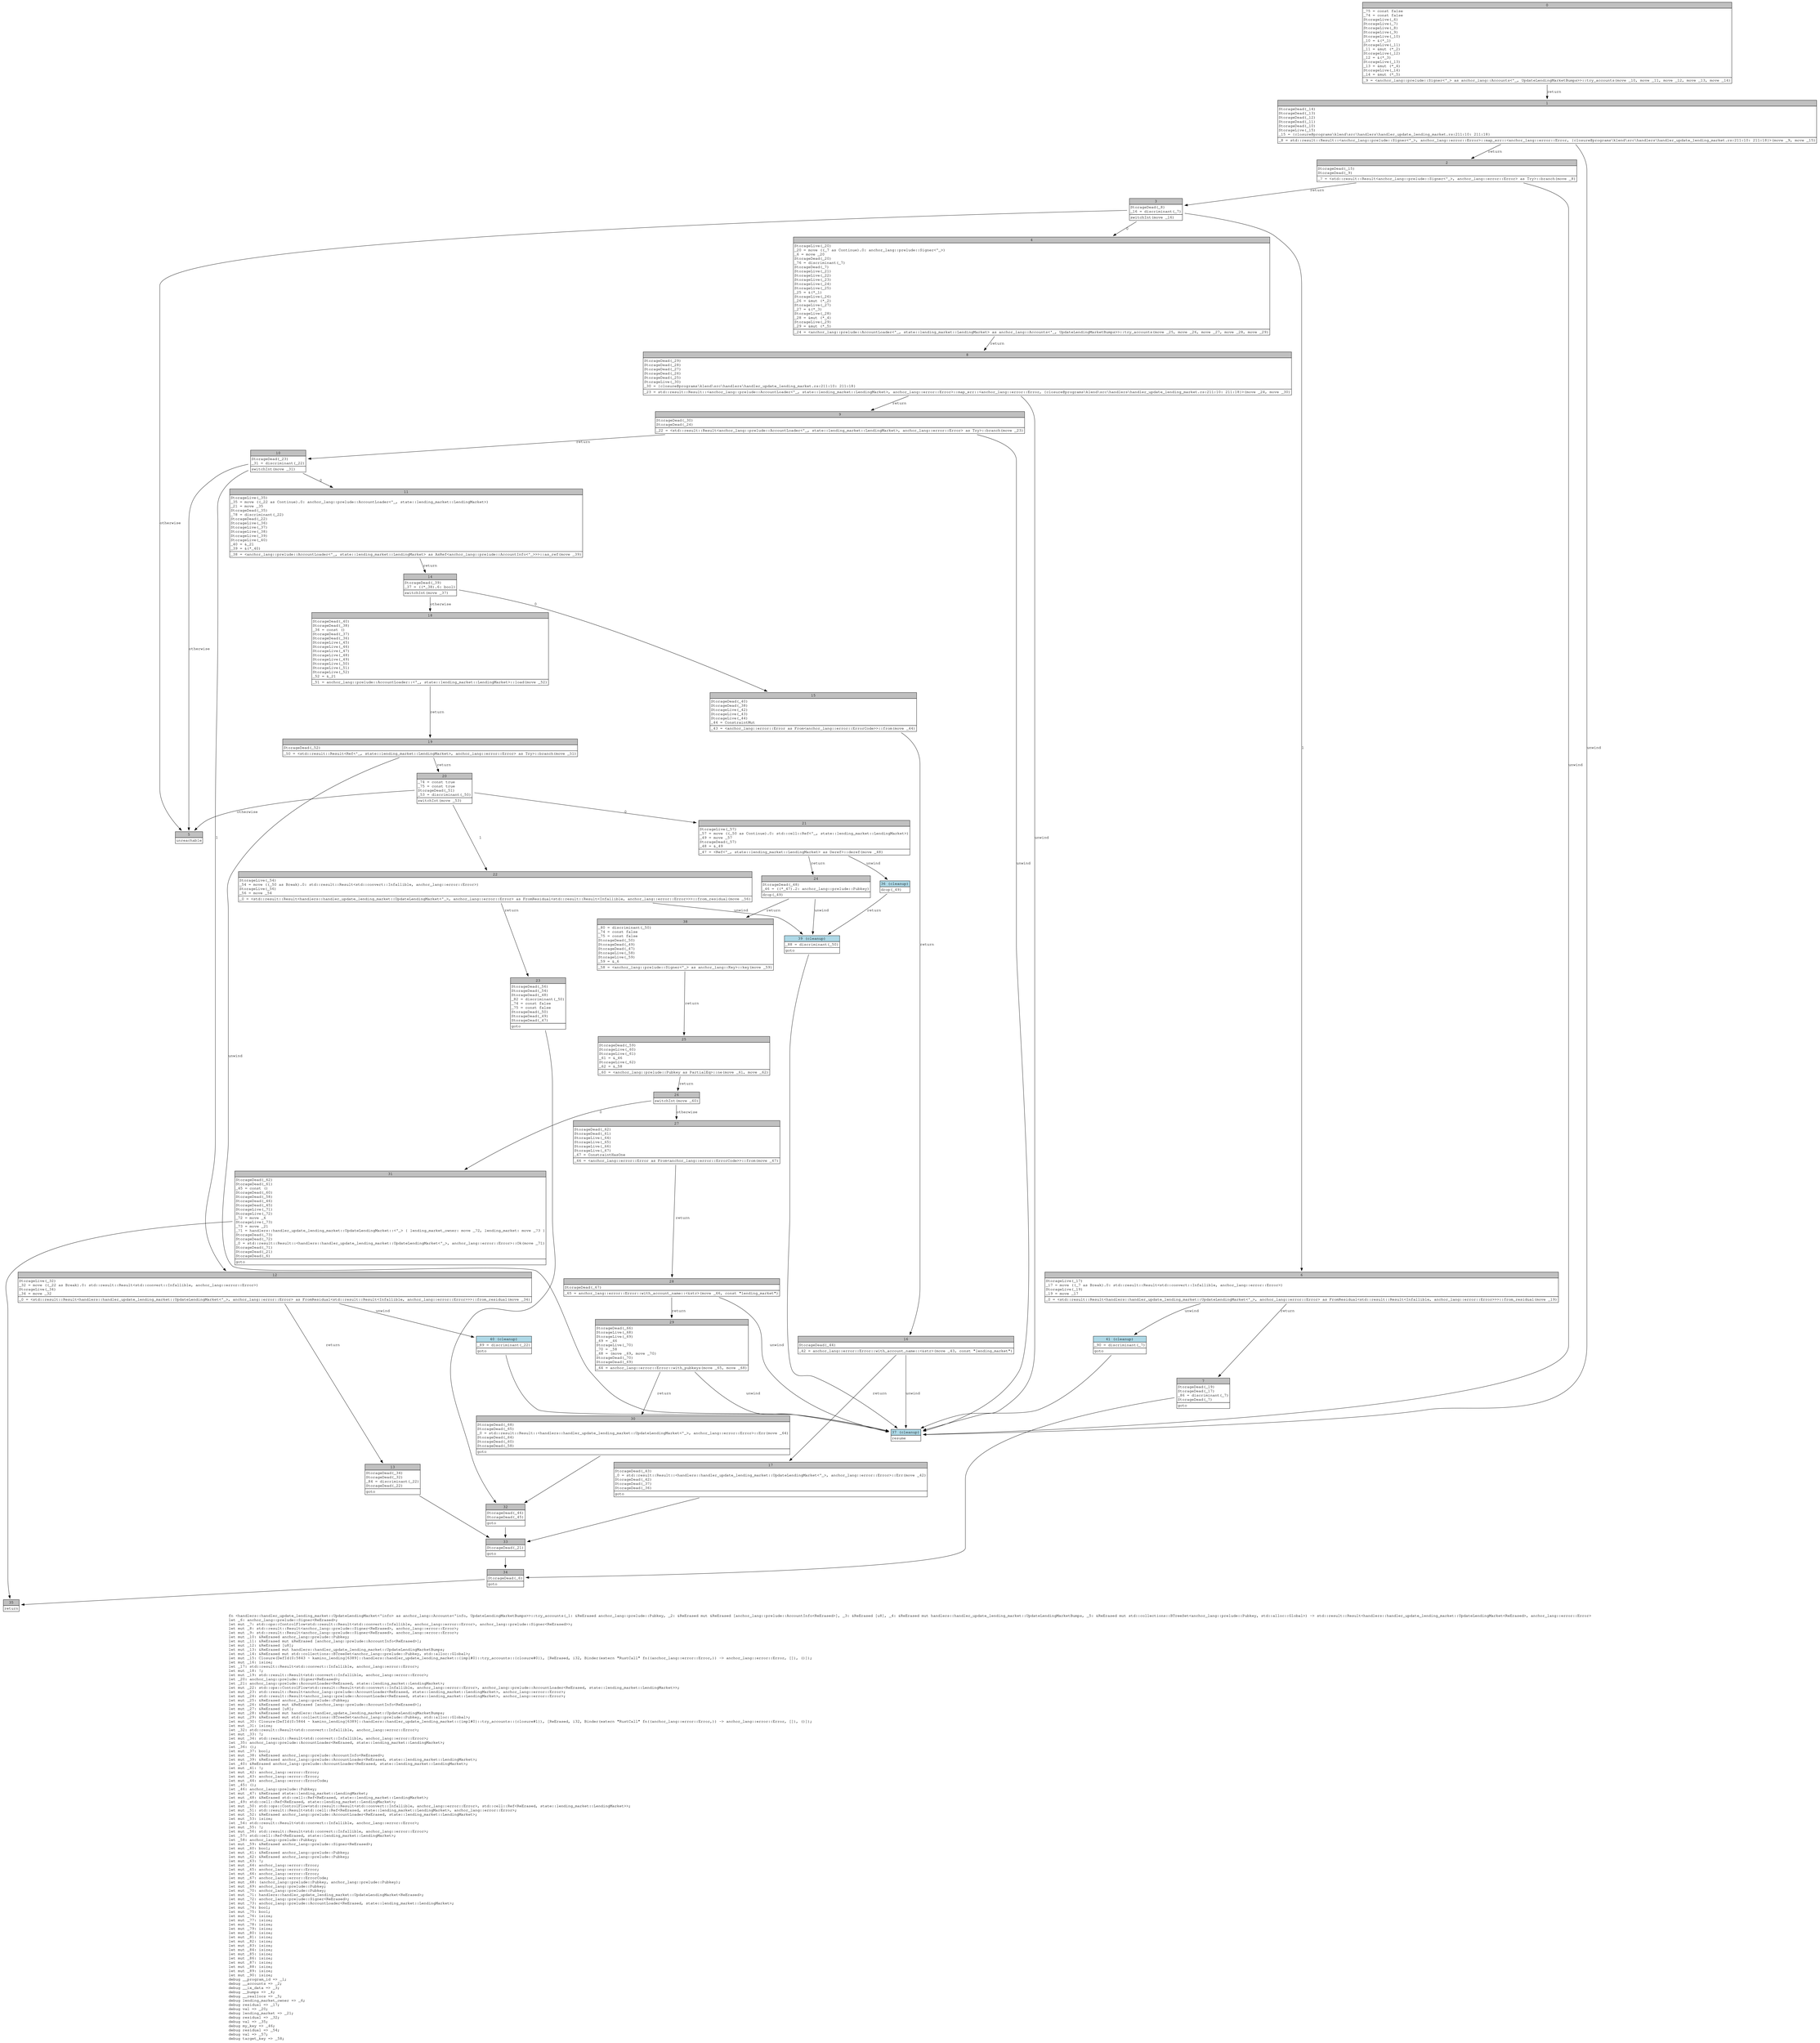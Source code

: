 digraph Mir_0_5842 {
    graph [fontname="Courier, monospace"];
    node [fontname="Courier, monospace"];
    edge [fontname="Courier, monospace"];
    label=<fn &lt;handlers::handler_update_lending_market::UpdateLendingMarket&lt;'info&gt; as anchor_lang::Accounts&lt;'info, UpdateLendingMarketBumps&gt;&gt;::try_accounts(_1: &amp;ReErased anchor_lang::prelude::Pubkey, _2: &amp;ReErased mut &amp;ReErased [anchor_lang::prelude::AccountInfo&lt;ReErased&gt;], _3: &amp;ReErased [u8], _4: &amp;ReErased mut handlers::handler_update_lending_market::UpdateLendingMarketBumps, _5: &amp;ReErased mut std::collections::BTreeSet&lt;anchor_lang::prelude::Pubkey, std::alloc::Global&gt;) -&gt; std::result::Result&lt;handlers::handler_update_lending_market::UpdateLendingMarket&lt;ReErased&gt;, anchor_lang::error::Error&gt;<br align="left"/>let _6: anchor_lang::prelude::Signer&lt;ReErased&gt;;<br align="left"/>let mut _7: std::ops::ControlFlow&lt;std::result::Result&lt;std::convert::Infallible, anchor_lang::error::Error&gt;, anchor_lang::prelude::Signer&lt;ReErased&gt;&gt;;<br align="left"/>let mut _8: std::result::Result&lt;anchor_lang::prelude::Signer&lt;ReErased&gt;, anchor_lang::error::Error&gt;;<br align="left"/>let mut _9: std::result::Result&lt;anchor_lang::prelude::Signer&lt;ReErased&gt;, anchor_lang::error::Error&gt;;<br align="left"/>let mut _10: &amp;ReErased anchor_lang::prelude::Pubkey;<br align="left"/>let mut _11: &amp;ReErased mut &amp;ReErased [anchor_lang::prelude::AccountInfo&lt;ReErased&gt;];<br align="left"/>let mut _12: &amp;ReErased [u8];<br align="left"/>let mut _13: &amp;ReErased mut handlers::handler_update_lending_market::UpdateLendingMarketBumps;<br align="left"/>let mut _14: &amp;ReErased mut std::collections::BTreeSet&lt;anchor_lang::prelude::Pubkey, std::alloc::Global&gt;;<br align="left"/>let mut _15: Closure(DefId(0:5843 ~ kamino_lending[6389]::handlers::handler_update_lending_market::{impl#0}::try_accounts::{closure#0}), [ReErased, i32, Binder(extern &quot;RustCall&quot; fn((anchor_lang::error::Error,)) -&gt; anchor_lang::error::Error, []), ()]);<br align="left"/>let mut _16: isize;<br align="left"/>let _17: std::result::Result&lt;std::convert::Infallible, anchor_lang::error::Error&gt;;<br align="left"/>let mut _18: !;<br align="left"/>let mut _19: std::result::Result&lt;std::convert::Infallible, anchor_lang::error::Error&gt;;<br align="left"/>let _20: anchor_lang::prelude::Signer&lt;ReErased&gt;;<br align="left"/>let _21: anchor_lang::prelude::AccountLoader&lt;ReErased, state::lending_market::LendingMarket&gt;;<br align="left"/>let mut _22: std::ops::ControlFlow&lt;std::result::Result&lt;std::convert::Infallible, anchor_lang::error::Error&gt;, anchor_lang::prelude::AccountLoader&lt;ReErased, state::lending_market::LendingMarket&gt;&gt;;<br align="left"/>let mut _23: std::result::Result&lt;anchor_lang::prelude::AccountLoader&lt;ReErased, state::lending_market::LendingMarket&gt;, anchor_lang::error::Error&gt;;<br align="left"/>let mut _24: std::result::Result&lt;anchor_lang::prelude::AccountLoader&lt;ReErased, state::lending_market::LendingMarket&gt;, anchor_lang::error::Error&gt;;<br align="left"/>let mut _25: &amp;ReErased anchor_lang::prelude::Pubkey;<br align="left"/>let mut _26: &amp;ReErased mut &amp;ReErased [anchor_lang::prelude::AccountInfo&lt;ReErased&gt;];<br align="left"/>let mut _27: &amp;ReErased [u8];<br align="left"/>let mut _28: &amp;ReErased mut handlers::handler_update_lending_market::UpdateLendingMarketBumps;<br align="left"/>let mut _29: &amp;ReErased mut std::collections::BTreeSet&lt;anchor_lang::prelude::Pubkey, std::alloc::Global&gt;;<br align="left"/>let mut _30: Closure(DefId(0:5844 ~ kamino_lending[6389]::handlers::handler_update_lending_market::{impl#0}::try_accounts::{closure#1}), [ReErased, i32, Binder(extern &quot;RustCall&quot; fn((anchor_lang::error::Error,)) -&gt; anchor_lang::error::Error, []), ()]);<br align="left"/>let mut _31: isize;<br align="left"/>let _32: std::result::Result&lt;std::convert::Infallible, anchor_lang::error::Error&gt;;<br align="left"/>let mut _33: !;<br align="left"/>let mut _34: std::result::Result&lt;std::convert::Infallible, anchor_lang::error::Error&gt;;<br align="left"/>let _35: anchor_lang::prelude::AccountLoader&lt;ReErased, state::lending_market::LendingMarket&gt;;<br align="left"/>let _36: ();<br align="left"/>let mut _37: bool;<br align="left"/>let mut _38: &amp;ReErased anchor_lang::prelude::AccountInfo&lt;ReErased&gt;;<br align="left"/>let mut _39: &amp;ReErased anchor_lang::prelude::AccountLoader&lt;ReErased, state::lending_market::LendingMarket&gt;;<br align="left"/>let _40: &amp;ReErased anchor_lang::prelude::AccountLoader&lt;ReErased, state::lending_market::LendingMarket&gt;;<br align="left"/>let mut _41: !;<br align="left"/>let mut _42: anchor_lang::error::Error;<br align="left"/>let mut _43: anchor_lang::error::Error;<br align="left"/>let mut _44: anchor_lang::error::ErrorCode;<br align="left"/>let _45: ();<br align="left"/>let _46: anchor_lang::prelude::Pubkey;<br align="left"/>let mut _47: &amp;ReErased state::lending_market::LendingMarket;<br align="left"/>let mut _48: &amp;ReErased std::cell::Ref&lt;ReErased, state::lending_market::LendingMarket&gt;;<br align="left"/>let _49: std::cell::Ref&lt;ReErased, state::lending_market::LendingMarket&gt;;<br align="left"/>let mut _50: std::ops::ControlFlow&lt;std::result::Result&lt;std::convert::Infallible, anchor_lang::error::Error&gt;, std::cell::Ref&lt;ReErased, state::lending_market::LendingMarket&gt;&gt;;<br align="left"/>let mut _51: std::result::Result&lt;std::cell::Ref&lt;ReErased, state::lending_market::LendingMarket&gt;, anchor_lang::error::Error&gt;;<br align="left"/>let mut _52: &amp;ReErased anchor_lang::prelude::AccountLoader&lt;ReErased, state::lending_market::LendingMarket&gt;;<br align="left"/>let mut _53: isize;<br align="left"/>let _54: std::result::Result&lt;std::convert::Infallible, anchor_lang::error::Error&gt;;<br align="left"/>let mut _55: !;<br align="left"/>let mut _56: std::result::Result&lt;std::convert::Infallible, anchor_lang::error::Error&gt;;<br align="left"/>let _57: std::cell::Ref&lt;ReErased, state::lending_market::LendingMarket&gt;;<br align="left"/>let _58: anchor_lang::prelude::Pubkey;<br align="left"/>let mut _59: &amp;ReErased anchor_lang::prelude::Signer&lt;ReErased&gt;;<br align="left"/>let mut _60: bool;<br align="left"/>let mut _61: &amp;ReErased anchor_lang::prelude::Pubkey;<br align="left"/>let mut _62: &amp;ReErased anchor_lang::prelude::Pubkey;<br align="left"/>let mut _63: !;<br align="left"/>let mut _64: anchor_lang::error::Error;<br align="left"/>let mut _65: anchor_lang::error::Error;<br align="left"/>let mut _66: anchor_lang::error::Error;<br align="left"/>let mut _67: anchor_lang::error::ErrorCode;<br align="left"/>let mut _68: (anchor_lang::prelude::Pubkey, anchor_lang::prelude::Pubkey);<br align="left"/>let mut _69: anchor_lang::prelude::Pubkey;<br align="left"/>let mut _70: anchor_lang::prelude::Pubkey;<br align="left"/>let mut _71: handlers::handler_update_lending_market::UpdateLendingMarket&lt;ReErased&gt;;<br align="left"/>let mut _72: anchor_lang::prelude::Signer&lt;ReErased&gt;;<br align="left"/>let mut _73: anchor_lang::prelude::AccountLoader&lt;ReErased, state::lending_market::LendingMarket&gt;;<br align="left"/>let mut _74: bool;<br align="left"/>let mut _75: bool;<br align="left"/>let mut _76: isize;<br align="left"/>let mut _77: isize;<br align="left"/>let mut _78: isize;<br align="left"/>let mut _79: isize;<br align="left"/>let mut _80: isize;<br align="left"/>let mut _81: isize;<br align="left"/>let mut _82: isize;<br align="left"/>let mut _83: isize;<br align="left"/>let mut _84: isize;<br align="left"/>let mut _85: isize;<br align="left"/>let mut _86: isize;<br align="left"/>let mut _87: isize;<br align="left"/>let mut _88: isize;<br align="left"/>let mut _89: isize;<br align="left"/>let mut _90: isize;<br align="left"/>debug __program_id =&gt; _1;<br align="left"/>debug __accounts =&gt; _2;<br align="left"/>debug __ix_data =&gt; _3;<br align="left"/>debug __bumps =&gt; _4;<br align="left"/>debug __reallocs =&gt; _5;<br align="left"/>debug lending_market_owner =&gt; _6;<br align="left"/>debug residual =&gt; _17;<br align="left"/>debug val =&gt; _20;<br align="left"/>debug lending_market =&gt; _21;<br align="left"/>debug residual =&gt; _32;<br align="left"/>debug val =&gt; _35;<br align="left"/>debug my_key =&gt; _46;<br align="left"/>debug residual =&gt; _54;<br align="left"/>debug val =&gt; _57;<br align="left"/>debug target_key =&gt; _58;<br align="left"/>>;
    bb0__0_5842 [shape="none", label=<<table border="0" cellborder="1" cellspacing="0"><tr><td bgcolor="gray" align="center" colspan="1">0</td></tr><tr><td align="left" balign="left">_75 = const false<br/>_74 = const false<br/>StorageLive(_6)<br/>StorageLive(_7)<br/>StorageLive(_8)<br/>StorageLive(_9)<br/>StorageLive(_10)<br/>_10 = &amp;(*_1)<br/>StorageLive(_11)<br/>_11 = &amp;mut (*_2)<br/>StorageLive(_12)<br/>_12 = &amp;(*_3)<br/>StorageLive(_13)<br/>_13 = &amp;mut (*_4)<br/>StorageLive(_14)<br/>_14 = &amp;mut (*_5)<br/></td></tr><tr><td align="left">_9 = &lt;anchor_lang::prelude::Signer&lt;'_&gt; as anchor_lang::Accounts&lt;'_, UpdateLendingMarketBumps&gt;&gt;::try_accounts(move _10, move _11, move _12, move _13, move _14)</td></tr></table>>];
    bb1__0_5842 [shape="none", label=<<table border="0" cellborder="1" cellspacing="0"><tr><td bgcolor="gray" align="center" colspan="1">1</td></tr><tr><td align="left" balign="left">StorageDead(_14)<br/>StorageDead(_13)<br/>StorageDead(_12)<br/>StorageDead(_11)<br/>StorageDead(_10)<br/>StorageLive(_15)<br/>_15 = {closure@programs\klend\src\handlers\handler_update_lending_market.rs:211:10: 211:18}<br/></td></tr><tr><td align="left">_8 = std::result::Result::&lt;anchor_lang::prelude::Signer&lt;'_&gt;, anchor_lang::error::Error&gt;::map_err::&lt;anchor_lang::error::Error, {closure@programs\klend\src\handlers\handler_update_lending_market.rs:211:10: 211:18}&gt;(move _9, move _15)</td></tr></table>>];
    bb2__0_5842 [shape="none", label=<<table border="0" cellborder="1" cellspacing="0"><tr><td bgcolor="gray" align="center" colspan="1">2</td></tr><tr><td align="left" balign="left">StorageDead(_15)<br/>StorageDead(_9)<br/></td></tr><tr><td align="left">_7 = &lt;std::result::Result&lt;anchor_lang::prelude::Signer&lt;'_&gt;, anchor_lang::error::Error&gt; as Try&gt;::branch(move _8)</td></tr></table>>];
    bb3__0_5842 [shape="none", label=<<table border="0" cellborder="1" cellspacing="0"><tr><td bgcolor="gray" align="center" colspan="1">3</td></tr><tr><td align="left" balign="left">StorageDead(_8)<br/>_16 = discriminant(_7)<br/></td></tr><tr><td align="left">switchInt(move _16)</td></tr></table>>];
    bb4__0_5842 [shape="none", label=<<table border="0" cellborder="1" cellspacing="0"><tr><td bgcolor="gray" align="center" colspan="1">4</td></tr><tr><td align="left" balign="left">StorageLive(_20)<br/>_20 = move ((_7 as Continue).0: anchor_lang::prelude::Signer&lt;'_&gt;)<br/>_6 = move _20<br/>StorageDead(_20)<br/>_76 = discriminant(_7)<br/>StorageDead(_7)<br/>StorageLive(_21)<br/>StorageLive(_22)<br/>StorageLive(_23)<br/>StorageLive(_24)<br/>StorageLive(_25)<br/>_25 = &amp;(*_1)<br/>StorageLive(_26)<br/>_26 = &amp;mut (*_2)<br/>StorageLive(_27)<br/>_27 = &amp;(*_3)<br/>StorageLive(_28)<br/>_28 = &amp;mut (*_4)<br/>StorageLive(_29)<br/>_29 = &amp;mut (*_5)<br/></td></tr><tr><td align="left">_24 = &lt;anchor_lang::prelude::AccountLoader&lt;'_, state::lending_market::LendingMarket&gt; as anchor_lang::Accounts&lt;'_, UpdateLendingMarketBumps&gt;&gt;::try_accounts(move _25, move _26, move _27, move _28, move _29)</td></tr></table>>];
    bb5__0_5842 [shape="none", label=<<table border="0" cellborder="1" cellspacing="0"><tr><td bgcolor="gray" align="center" colspan="1">5</td></tr><tr><td align="left">unreachable</td></tr></table>>];
    bb6__0_5842 [shape="none", label=<<table border="0" cellborder="1" cellspacing="0"><tr><td bgcolor="gray" align="center" colspan="1">6</td></tr><tr><td align="left" balign="left">StorageLive(_17)<br/>_17 = move ((_7 as Break).0: std::result::Result&lt;std::convert::Infallible, anchor_lang::error::Error&gt;)<br/>StorageLive(_19)<br/>_19 = move _17<br/></td></tr><tr><td align="left">_0 = &lt;std::result::Result&lt;handlers::handler_update_lending_market::UpdateLendingMarket&lt;'_&gt;, anchor_lang::error::Error&gt; as FromResidual&lt;std::result::Result&lt;Infallible, anchor_lang::error::Error&gt;&gt;&gt;::from_residual(move _19)</td></tr></table>>];
    bb7__0_5842 [shape="none", label=<<table border="0" cellborder="1" cellspacing="0"><tr><td bgcolor="gray" align="center" colspan="1">7</td></tr><tr><td align="left" balign="left">StorageDead(_19)<br/>StorageDead(_17)<br/>_86 = discriminant(_7)<br/>StorageDead(_7)<br/></td></tr><tr><td align="left">goto</td></tr></table>>];
    bb8__0_5842 [shape="none", label=<<table border="0" cellborder="1" cellspacing="0"><tr><td bgcolor="gray" align="center" colspan="1">8</td></tr><tr><td align="left" balign="left">StorageDead(_29)<br/>StorageDead(_28)<br/>StorageDead(_27)<br/>StorageDead(_26)<br/>StorageDead(_25)<br/>StorageLive(_30)<br/>_30 = {closure@programs\klend\src\handlers\handler_update_lending_market.rs:211:10: 211:18}<br/></td></tr><tr><td align="left">_23 = std::result::Result::&lt;anchor_lang::prelude::AccountLoader&lt;'_, state::lending_market::LendingMarket&gt;, anchor_lang::error::Error&gt;::map_err::&lt;anchor_lang::error::Error, {closure@programs\klend\src\handlers\handler_update_lending_market.rs:211:10: 211:18}&gt;(move _24, move _30)</td></tr></table>>];
    bb9__0_5842 [shape="none", label=<<table border="0" cellborder="1" cellspacing="0"><tr><td bgcolor="gray" align="center" colspan="1">9</td></tr><tr><td align="left" balign="left">StorageDead(_30)<br/>StorageDead(_24)<br/></td></tr><tr><td align="left">_22 = &lt;std::result::Result&lt;anchor_lang::prelude::AccountLoader&lt;'_, state::lending_market::LendingMarket&gt;, anchor_lang::error::Error&gt; as Try&gt;::branch(move _23)</td></tr></table>>];
    bb10__0_5842 [shape="none", label=<<table border="0" cellborder="1" cellspacing="0"><tr><td bgcolor="gray" align="center" colspan="1">10</td></tr><tr><td align="left" balign="left">StorageDead(_23)<br/>_31 = discriminant(_22)<br/></td></tr><tr><td align="left">switchInt(move _31)</td></tr></table>>];
    bb11__0_5842 [shape="none", label=<<table border="0" cellborder="1" cellspacing="0"><tr><td bgcolor="gray" align="center" colspan="1">11</td></tr><tr><td align="left" balign="left">StorageLive(_35)<br/>_35 = move ((_22 as Continue).0: anchor_lang::prelude::AccountLoader&lt;'_, state::lending_market::LendingMarket&gt;)<br/>_21 = move _35<br/>StorageDead(_35)<br/>_78 = discriminant(_22)<br/>StorageDead(_22)<br/>StorageLive(_36)<br/>StorageLive(_37)<br/>StorageLive(_38)<br/>StorageLive(_39)<br/>StorageLive(_40)<br/>_40 = &amp;_21<br/>_39 = &amp;(*_40)<br/></td></tr><tr><td align="left">_38 = &lt;anchor_lang::prelude::AccountLoader&lt;'_, state::lending_market::LendingMarket&gt; as AsRef&lt;anchor_lang::prelude::AccountInfo&lt;'_&gt;&gt;&gt;::as_ref(move _39)</td></tr></table>>];
    bb12__0_5842 [shape="none", label=<<table border="0" cellborder="1" cellspacing="0"><tr><td bgcolor="gray" align="center" colspan="1">12</td></tr><tr><td align="left" balign="left">StorageLive(_32)<br/>_32 = move ((_22 as Break).0: std::result::Result&lt;std::convert::Infallible, anchor_lang::error::Error&gt;)<br/>StorageLive(_34)<br/>_34 = move _32<br/></td></tr><tr><td align="left">_0 = &lt;std::result::Result&lt;handlers::handler_update_lending_market::UpdateLendingMarket&lt;'_&gt;, anchor_lang::error::Error&gt; as FromResidual&lt;std::result::Result&lt;Infallible, anchor_lang::error::Error&gt;&gt;&gt;::from_residual(move _34)</td></tr></table>>];
    bb13__0_5842 [shape="none", label=<<table border="0" cellborder="1" cellspacing="0"><tr><td bgcolor="gray" align="center" colspan="1">13</td></tr><tr><td align="left" balign="left">StorageDead(_34)<br/>StorageDead(_32)<br/>_84 = discriminant(_22)<br/>StorageDead(_22)<br/></td></tr><tr><td align="left">goto</td></tr></table>>];
    bb14__0_5842 [shape="none", label=<<table border="0" cellborder="1" cellspacing="0"><tr><td bgcolor="gray" align="center" colspan="1">14</td></tr><tr><td align="left" balign="left">StorageDead(_39)<br/>_37 = ((*_38).6: bool)<br/></td></tr><tr><td align="left">switchInt(move _37)</td></tr></table>>];
    bb15__0_5842 [shape="none", label=<<table border="0" cellborder="1" cellspacing="0"><tr><td bgcolor="gray" align="center" colspan="1">15</td></tr><tr><td align="left" balign="left">StorageDead(_40)<br/>StorageDead(_38)<br/>StorageLive(_42)<br/>StorageLive(_43)<br/>StorageLive(_44)<br/>_44 = ConstraintMut<br/></td></tr><tr><td align="left">_43 = &lt;anchor_lang::error::Error as From&lt;anchor_lang::error::ErrorCode&gt;&gt;::from(move _44)</td></tr></table>>];
    bb16__0_5842 [shape="none", label=<<table border="0" cellborder="1" cellspacing="0"><tr><td bgcolor="gray" align="center" colspan="1">16</td></tr><tr><td align="left" balign="left">StorageDead(_44)<br/></td></tr><tr><td align="left">_42 = anchor_lang::error::Error::with_account_name::&lt;&amp;str&gt;(move _43, const &quot;lending_market&quot;)</td></tr></table>>];
    bb17__0_5842 [shape="none", label=<<table border="0" cellborder="1" cellspacing="0"><tr><td bgcolor="gray" align="center" colspan="1">17</td></tr><tr><td align="left" balign="left">StorageDead(_43)<br/>_0 = std::result::Result::&lt;handlers::handler_update_lending_market::UpdateLendingMarket&lt;'_&gt;, anchor_lang::error::Error&gt;::Err(move _42)<br/>StorageDead(_42)<br/>StorageDead(_37)<br/>StorageDead(_36)<br/></td></tr><tr><td align="left">goto</td></tr></table>>];
    bb18__0_5842 [shape="none", label=<<table border="0" cellborder="1" cellspacing="0"><tr><td bgcolor="gray" align="center" colspan="1">18</td></tr><tr><td align="left" balign="left">StorageDead(_40)<br/>StorageDead(_38)<br/>_36 = const ()<br/>StorageDead(_37)<br/>StorageDead(_36)<br/>StorageLive(_45)<br/>StorageLive(_46)<br/>StorageLive(_47)<br/>StorageLive(_48)<br/>StorageLive(_49)<br/>StorageLive(_50)<br/>StorageLive(_51)<br/>StorageLive(_52)<br/>_52 = &amp;_21<br/></td></tr><tr><td align="left">_51 = anchor_lang::prelude::AccountLoader::&lt;'_, state::lending_market::LendingMarket&gt;::load(move _52)</td></tr></table>>];
    bb19__0_5842 [shape="none", label=<<table border="0" cellborder="1" cellspacing="0"><tr><td bgcolor="gray" align="center" colspan="1">19</td></tr><tr><td align="left" balign="left">StorageDead(_52)<br/></td></tr><tr><td align="left">_50 = &lt;std::result::Result&lt;Ref&lt;'_, state::lending_market::LendingMarket&gt;, anchor_lang::error::Error&gt; as Try&gt;::branch(move _51)</td></tr></table>>];
    bb20__0_5842 [shape="none", label=<<table border="0" cellborder="1" cellspacing="0"><tr><td bgcolor="gray" align="center" colspan="1">20</td></tr><tr><td align="left" balign="left">_74 = const true<br/>_75 = const true<br/>StorageDead(_51)<br/>_53 = discriminant(_50)<br/></td></tr><tr><td align="left">switchInt(move _53)</td></tr></table>>];
    bb21__0_5842 [shape="none", label=<<table border="0" cellborder="1" cellspacing="0"><tr><td bgcolor="gray" align="center" colspan="1">21</td></tr><tr><td align="left" balign="left">StorageLive(_57)<br/>_57 = move ((_50 as Continue).0: std::cell::Ref&lt;'_, state::lending_market::LendingMarket&gt;)<br/>_49 = move _57<br/>StorageDead(_57)<br/>_48 = &amp;_49<br/></td></tr><tr><td align="left">_47 = &lt;Ref&lt;'_, state::lending_market::LendingMarket&gt; as Deref&gt;::deref(move _48)</td></tr></table>>];
    bb22__0_5842 [shape="none", label=<<table border="0" cellborder="1" cellspacing="0"><tr><td bgcolor="gray" align="center" colspan="1">22</td></tr><tr><td align="left" balign="left">StorageLive(_54)<br/>_54 = move ((_50 as Break).0: std::result::Result&lt;std::convert::Infallible, anchor_lang::error::Error&gt;)<br/>StorageLive(_56)<br/>_56 = move _54<br/></td></tr><tr><td align="left">_0 = &lt;std::result::Result&lt;handlers::handler_update_lending_market::UpdateLendingMarket&lt;'_&gt;, anchor_lang::error::Error&gt; as FromResidual&lt;std::result::Result&lt;Infallible, anchor_lang::error::Error&gt;&gt;&gt;::from_residual(move _56)</td></tr></table>>];
    bb23__0_5842 [shape="none", label=<<table border="0" cellborder="1" cellspacing="0"><tr><td bgcolor="gray" align="center" colspan="1">23</td></tr><tr><td align="left" balign="left">StorageDead(_56)<br/>StorageDead(_54)<br/>StorageDead(_48)<br/>_82 = discriminant(_50)<br/>_74 = const false<br/>_75 = const false<br/>StorageDead(_50)<br/>StorageDead(_49)<br/>StorageDead(_47)<br/></td></tr><tr><td align="left">goto</td></tr></table>>];
    bb24__0_5842 [shape="none", label=<<table border="0" cellborder="1" cellspacing="0"><tr><td bgcolor="gray" align="center" colspan="1">24</td></tr><tr><td align="left" balign="left">StorageDead(_48)<br/>_46 = ((*_47).2: anchor_lang::prelude::Pubkey)<br/></td></tr><tr><td align="left">drop(_49)</td></tr></table>>];
    bb25__0_5842 [shape="none", label=<<table border="0" cellborder="1" cellspacing="0"><tr><td bgcolor="gray" align="center" colspan="1">25</td></tr><tr><td align="left" balign="left">StorageDead(_59)<br/>StorageLive(_60)<br/>StorageLive(_61)<br/>_61 = &amp;_46<br/>StorageLive(_62)<br/>_62 = &amp;_58<br/></td></tr><tr><td align="left">_60 = &lt;anchor_lang::prelude::Pubkey as PartialEq&gt;::ne(move _61, move _62)</td></tr></table>>];
    bb26__0_5842 [shape="none", label=<<table border="0" cellborder="1" cellspacing="0"><tr><td bgcolor="gray" align="center" colspan="1">26</td></tr><tr><td align="left">switchInt(move _60)</td></tr></table>>];
    bb27__0_5842 [shape="none", label=<<table border="0" cellborder="1" cellspacing="0"><tr><td bgcolor="gray" align="center" colspan="1">27</td></tr><tr><td align="left" balign="left">StorageDead(_62)<br/>StorageDead(_61)<br/>StorageLive(_64)<br/>StorageLive(_65)<br/>StorageLive(_66)<br/>StorageLive(_67)<br/>_67 = ConstraintHasOne<br/></td></tr><tr><td align="left">_66 = &lt;anchor_lang::error::Error as From&lt;anchor_lang::error::ErrorCode&gt;&gt;::from(move _67)</td></tr></table>>];
    bb28__0_5842 [shape="none", label=<<table border="0" cellborder="1" cellspacing="0"><tr><td bgcolor="gray" align="center" colspan="1">28</td></tr><tr><td align="left" balign="left">StorageDead(_67)<br/></td></tr><tr><td align="left">_65 = anchor_lang::error::Error::with_account_name::&lt;&amp;str&gt;(move _66, const &quot;lending_market&quot;)</td></tr></table>>];
    bb29__0_5842 [shape="none", label=<<table border="0" cellborder="1" cellspacing="0"><tr><td bgcolor="gray" align="center" colspan="1">29</td></tr><tr><td align="left" balign="left">StorageDead(_66)<br/>StorageLive(_68)<br/>StorageLive(_69)<br/>_69 = _46<br/>StorageLive(_70)<br/>_70 = _58<br/>_68 = (move _69, move _70)<br/>StorageDead(_70)<br/>StorageDead(_69)<br/></td></tr><tr><td align="left">_64 = anchor_lang::error::Error::with_pubkeys(move _65, move _68)</td></tr></table>>];
    bb30__0_5842 [shape="none", label=<<table border="0" cellborder="1" cellspacing="0"><tr><td bgcolor="gray" align="center" colspan="1">30</td></tr><tr><td align="left" balign="left">StorageDead(_68)<br/>StorageDead(_65)<br/>_0 = std::result::Result::&lt;handlers::handler_update_lending_market::UpdateLendingMarket&lt;'_&gt;, anchor_lang::error::Error&gt;::Err(move _64)<br/>StorageDead(_64)<br/>StorageDead(_60)<br/>StorageDead(_58)<br/></td></tr><tr><td align="left">goto</td></tr></table>>];
    bb31__0_5842 [shape="none", label=<<table border="0" cellborder="1" cellspacing="0"><tr><td bgcolor="gray" align="center" colspan="1">31</td></tr><tr><td align="left" balign="left">StorageDead(_62)<br/>StorageDead(_61)<br/>_45 = const ()<br/>StorageDead(_60)<br/>StorageDead(_58)<br/>StorageDead(_46)<br/>StorageDead(_45)<br/>StorageLive(_71)<br/>StorageLive(_72)<br/>_72 = move _6<br/>StorageLive(_73)<br/>_73 = move _21<br/>_71 = handlers::handler_update_lending_market::UpdateLendingMarket::&lt;'_&gt; { lending_market_owner: move _72, lending_market: move _73 }<br/>StorageDead(_73)<br/>StorageDead(_72)<br/>_0 = std::result::Result::&lt;handlers::handler_update_lending_market::UpdateLendingMarket&lt;'_&gt;, anchor_lang::error::Error&gt;::Ok(move _71)<br/>StorageDead(_71)<br/>StorageDead(_21)<br/>StorageDead(_6)<br/></td></tr><tr><td align="left">goto</td></tr></table>>];
    bb32__0_5842 [shape="none", label=<<table border="0" cellborder="1" cellspacing="0"><tr><td bgcolor="gray" align="center" colspan="1">32</td></tr><tr><td align="left" balign="left">StorageDead(_46)<br/>StorageDead(_45)<br/></td></tr><tr><td align="left">goto</td></tr></table>>];
    bb33__0_5842 [shape="none", label=<<table border="0" cellborder="1" cellspacing="0"><tr><td bgcolor="gray" align="center" colspan="1">33</td></tr><tr><td align="left" balign="left">StorageDead(_21)<br/></td></tr><tr><td align="left">goto</td></tr></table>>];
    bb34__0_5842 [shape="none", label=<<table border="0" cellborder="1" cellspacing="0"><tr><td bgcolor="gray" align="center" colspan="1">34</td></tr><tr><td align="left" balign="left">StorageDead(_6)<br/></td></tr><tr><td align="left">goto</td></tr></table>>];
    bb35__0_5842 [shape="none", label=<<table border="0" cellborder="1" cellspacing="0"><tr><td bgcolor="gray" align="center" colspan="1">35</td></tr><tr><td align="left">return</td></tr></table>>];
    bb36__0_5842 [shape="none", label=<<table border="0" cellborder="1" cellspacing="0"><tr><td bgcolor="lightblue" align="center" colspan="1">36 (cleanup)</td></tr><tr><td align="left">drop(_49)</td></tr></table>>];
    bb37__0_5842 [shape="none", label=<<table border="0" cellborder="1" cellspacing="0"><tr><td bgcolor="lightblue" align="center" colspan="1">37 (cleanup)</td></tr><tr><td align="left">resume</td></tr></table>>];
    bb38__0_5842 [shape="none", label=<<table border="0" cellborder="1" cellspacing="0"><tr><td bgcolor="gray" align="center" colspan="1">38</td></tr><tr><td align="left" balign="left">_80 = discriminant(_50)<br/>_74 = const false<br/>_75 = const false<br/>StorageDead(_50)<br/>StorageDead(_49)<br/>StorageDead(_47)<br/>StorageLive(_58)<br/>StorageLive(_59)<br/>_59 = &amp;_6<br/></td></tr><tr><td align="left">_58 = &lt;anchor_lang::prelude::Signer&lt;'_&gt; as anchor_lang::Key&gt;::key(move _59)</td></tr></table>>];
    bb39__0_5842 [shape="none", label=<<table border="0" cellborder="1" cellspacing="0"><tr><td bgcolor="lightblue" align="center" colspan="1">39 (cleanup)</td></tr><tr><td align="left" balign="left">_88 = discriminant(_50)<br/></td></tr><tr><td align="left">goto</td></tr></table>>];
    bb40__0_5842 [shape="none", label=<<table border="0" cellborder="1" cellspacing="0"><tr><td bgcolor="lightblue" align="center" colspan="1">40 (cleanup)</td></tr><tr><td align="left" balign="left">_89 = discriminant(_22)<br/></td></tr><tr><td align="left">goto</td></tr></table>>];
    bb41__0_5842 [shape="none", label=<<table border="0" cellborder="1" cellspacing="0"><tr><td bgcolor="lightblue" align="center" colspan="1">41 (cleanup)</td></tr><tr><td align="left" balign="left">_90 = discriminant(_7)<br/></td></tr><tr><td align="left">goto</td></tr></table>>];
    bb0__0_5842 -> bb1__0_5842 [label="return"];
    bb1__0_5842 -> bb2__0_5842 [label="return"];
    bb1__0_5842 -> bb37__0_5842 [label="unwind"];
    bb2__0_5842 -> bb3__0_5842 [label="return"];
    bb2__0_5842 -> bb37__0_5842 [label="unwind"];
    bb3__0_5842 -> bb4__0_5842 [label="0"];
    bb3__0_5842 -> bb6__0_5842 [label="1"];
    bb3__0_5842 -> bb5__0_5842 [label="otherwise"];
    bb4__0_5842 -> bb8__0_5842 [label="return"];
    bb6__0_5842 -> bb7__0_5842 [label="return"];
    bb6__0_5842 -> bb41__0_5842 [label="unwind"];
    bb7__0_5842 -> bb34__0_5842 [label=""];
    bb8__0_5842 -> bb9__0_5842 [label="return"];
    bb8__0_5842 -> bb37__0_5842 [label="unwind"];
    bb9__0_5842 -> bb10__0_5842 [label="return"];
    bb9__0_5842 -> bb37__0_5842 [label="unwind"];
    bb10__0_5842 -> bb11__0_5842 [label="0"];
    bb10__0_5842 -> bb12__0_5842 [label="1"];
    bb10__0_5842 -> bb5__0_5842 [label="otherwise"];
    bb11__0_5842 -> bb14__0_5842 [label="return"];
    bb12__0_5842 -> bb13__0_5842 [label="return"];
    bb12__0_5842 -> bb40__0_5842 [label="unwind"];
    bb13__0_5842 -> bb33__0_5842 [label=""];
    bb14__0_5842 -> bb15__0_5842 [label="0"];
    bb14__0_5842 -> bb18__0_5842 [label="otherwise"];
    bb15__0_5842 -> bb16__0_5842 [label="return"];
    bb16__0_5842 -> bb17__0_5842 [label="return"];
    bb16__0_5842 -> bb37__0_5842 [label="unwind"];
    bb17__0_5842 -> bb33__0_5842 [label=""];
    bb18__0_5842 -> bb19__0_5842 [label="return"];
    bb19__0_5842 -> bb20__0_5842 [label="return"];
    bb19__0_5842 -> bb37__0_5842 [label="unwind"];
    bb20__0_5842 -> bb21__0_5842 [label="0"];
    bb20__0_5842 -> bb22__0_5842 [label="1"];
    bb20__0_5842 -> bb5__0_5842 [label="otherwise"];
    bb21__0_5842 -> bb24__0_5842 [label="return"];
    bb21__0_5842 -> bb36__0_5842 [label="unwind"];
    bb22__0_5842 -> bb23__0_5842 [label="return"];
    bb22__0_5842 -> bb39__0_5842 [label="unwind"];
    bb23__0_5842 -> bb32__0_5842 [label=""];
    bb24__0_5842 -> bb38__0_5842 [label="return"];
    bb24__0_5842 -> bb39__0_5842 [label="unwind"];
    bb25__0_5842 -> bb26__0_5842 [label="return"];
    bb26__0_5842 -> bb31__0_5842 [label="0"];
    bb26__0_5842 -> bb27__0_5842 [label="otherwise"];
    bb27__0_5842 -> bb28__0_5842 [label="return"];
    bb28__0_5842 -> bb29__0_5842 [label="return"];
    bb28__0_5842 -> bb37__0_5842 [label="unwind"];
    bb29__0_5842 -> bb30__0_5842 [label="return"];
    bb29__0_5842 -> bb37__0_5842 [label="unwind"];
    bb30__0_5842 -> bb32__0_5842 [label=""];
    bb31__0_5842 -> bb35__0_5842 [label=""];
    bb32__0_5842 -> bb33__0_5842 [label=""];
    bb33__0_5842 -> bb34__0_5842 [label=""];
    bb34__0_5842 -> bb35__0_5842 [label=""];
    bb36__0_5842 -> bb39__0_5842 [label="return"];
    bb38__0_5842 -> bb25__0_5842 [label="return"];
    bb39__0_5842 -> bb37__0_5842 [label=""];
    bb40__0_5842 -> bb37__0_5842 [label=""];
    bb41__0_5842 -> bb37__0_5842 [label=""];
}
